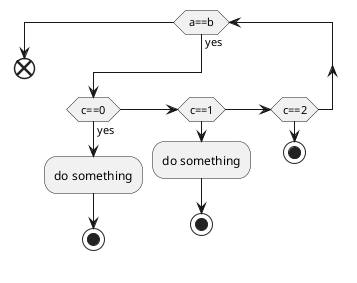 {
  "sha1": "t36lvv0cx1n1bmg300vdarddusrd03e",
  "insertion": {
    "when": "2024-06-04T17:28:45.749Z",
    "url": "http://forum.plantuml.net/9160/two-or-more-break-statement-doew-not-work-correctly",
    "user": "plantuml@gmail.com"
  }
}
@startuml
while ( a==b ) is (yes)
if ( c==0 ) then (yes)
      :do something;
      stop
    elseif (c==1) then
      :do something;
      stop
    elseif (c==2) then
    stop
    endif
end while
end
@enduml
